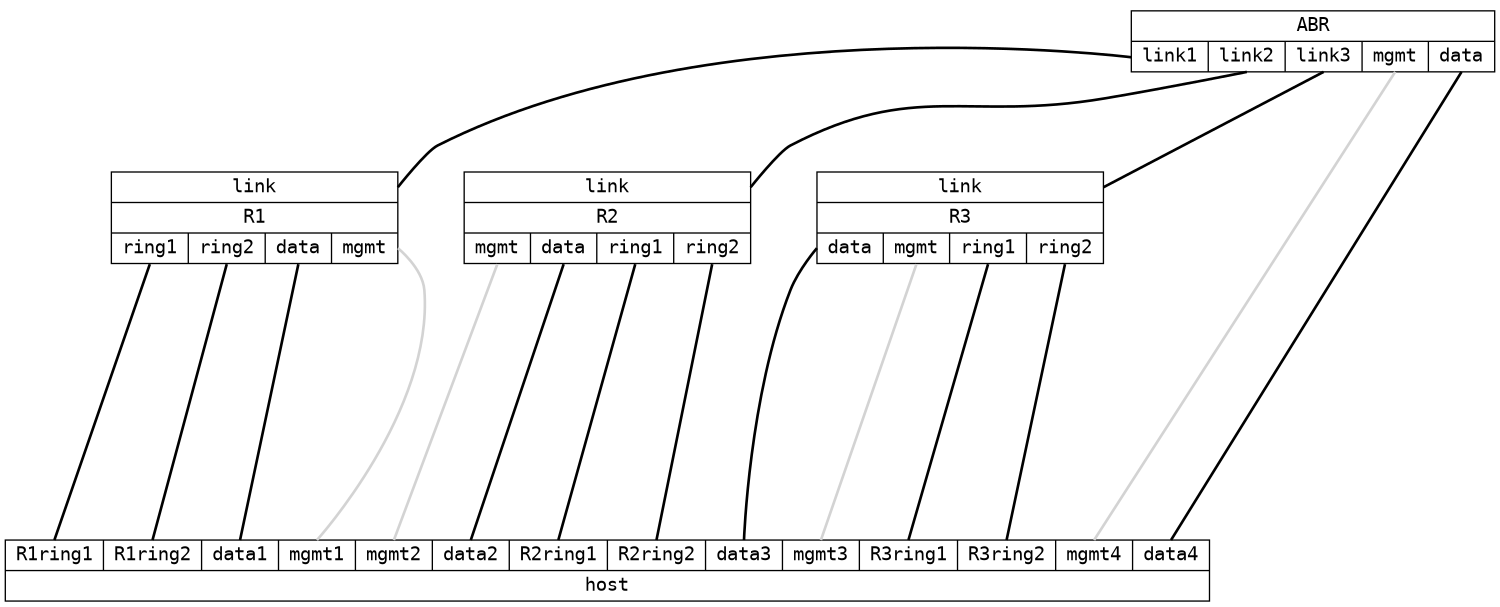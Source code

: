 graph "ospf_containers" {
	layout="neato";
	overlap=false;
	esep="+20";
	splines=true;
	size=10;

	node [ shape=record, fontname="DejaVu Sans Mono, Book"];
   	edge [color="black", penwidth="2", fontname="DejaVu Serif, Book"];

	host [
		label=" { {  <R1ring1> R1ring1 | <R1ring2> R1ring2 |  <data1> data1  | <mgmt1> mgmt1 |  <mgmt2> mgmt2 | <data2> data2 | <R2ring1> R2ring1 | <R2ring2> R2ring2 | <data3> data3  | <mgmt3> mgmt3 |  <R3ring1> R3ring1 | <R3ring2> R3ring2 |  <mgmt4> mgmt4 | <data4> data4 } | host } ",
		pos="0,5!"
		requires="controller",
	];

   	R1 [
		label="{{ <link> link } | R1 | {<ring1> ring1 | <ring2> ring2 | <data> data | <mgmt> mgmt }}"
		pos="-1,6!"
		requires="infix",
	];

	R2 [
		label="{{ <link> link } | R2 | { <mgmt> mgmt | <data> data | <ring1> ring1 |  <ring2> ring2 }}"
		pos="0,6!",
		requires="infix",
	];
	R3 [
		label="{ <link> link | R3 | { <data> data | <mgmt> mgmt | <ring1> ring1 | <ring2> ring2 }}"
		pos="1,6!"
		requires="infix",
	];


	ABR [
		label="{ ABR | {<link1> link1 |  <link2> link2 |<link3> link3 | <mgmt> mgmt | <data> data }}"
		pos="2,6.5!"
		requires="infix",
	];

	host:mgmt1 -- R1:mgmt [requires="mgmt", color="lightgray"]
	host:mgmt2 -- R2:mgmt [requires="mgmt", color="lightgray"]
	host:mgmt3 -- R3:mgmt  [requires="mgmt", color="lightgray"]
	host:mgmt4 -- ABR:mgmt [requires="mgmt", color="lightgray"]

	# host-Dut links
	host:data1 -- R1:data
	host:data2 -- R2:data
	host:data3 -- R3:data
	host:data4 -- ABR:data

	host:R1ring1 -- R1:ring1
	host:R2ring1 -- R2:ring1
	host:R3ring1 -- R3:ring1

	host:R1ring2 -- R1:ring2
	host:R2ring2 -- R2:ring2
	host:R3ring2 -- R3:ring2
	R1:link  -- ABR:link1
	R2:link  -- ABR:link2
	R3:link  -- ABR:link3
}
